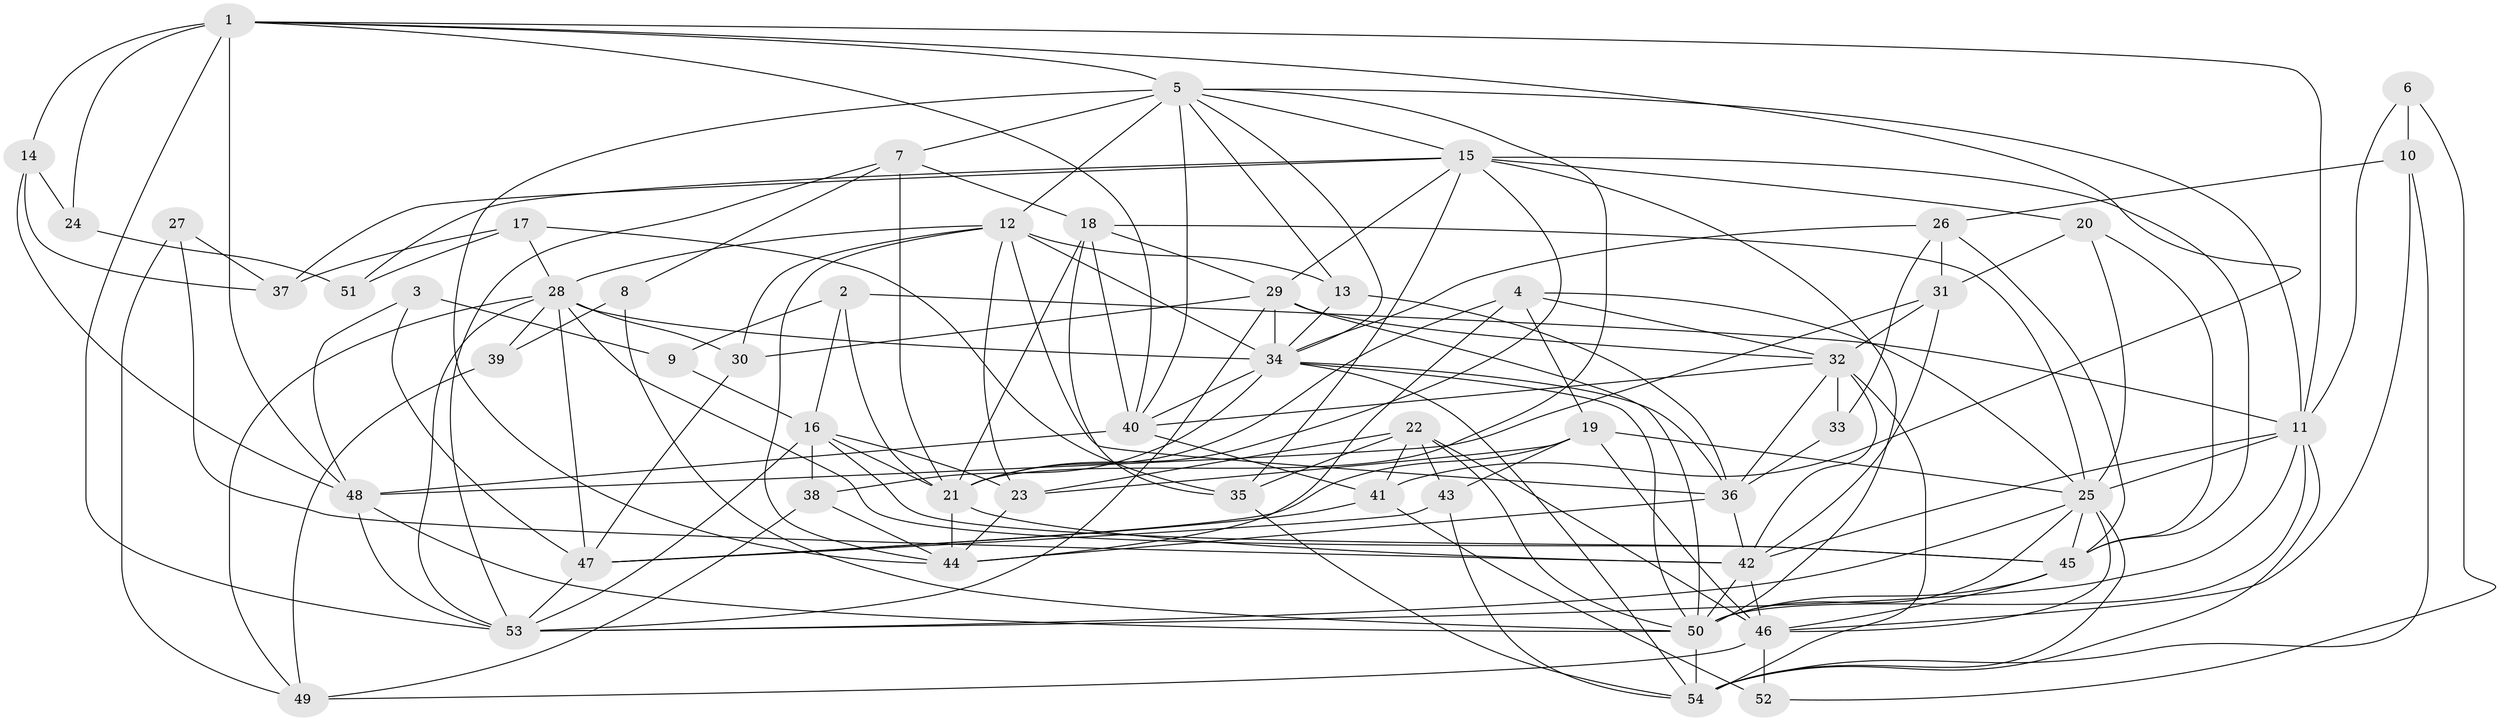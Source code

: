 // original degree distribution, {5: 0.18045112781954886, 2: 0.08270676691729323, 4: 0.2932330827067669, 3: 0.3157894736842105, 7: 0.03007518796992481, 8: 0.007518796992481203, 6: 0.09022556390977443}
// Generated by graph-tools (version 1.1) at 2025/37/03/04/25 23:37:06]
// undirected, 54 vertices, 160 edges
graph export_dot {
  node [color=gray90,style=filled];
  1;
  2;
  3;
  4;
  5;
  6;
  7;
  8;
  9;
  10;
  11;
  12;
  13;
  14;
  15;
  16;
  17;
  18;
  19;
  20;
  21;
  22;
  23;
  24;
  25;
  26;
  27;
  28;
  29;
  30;
  31;
  32;
  33;
  34;
  35;
  36;
  37;
  38;
  39;
  40;
  41;
  42;
  43;
  44;
  45;
  46;
  47;
  48;
  49;
  50;
  51;
  52;
  53;
  54;
  1 -- 5 [weight=1.0];
  1 -- 11 [weight=1.0];
  1 -- 14 [weight=1.0];
  1 -- 24 [weight=1.0];
  1 -- 40 [weight=1.0];
  1 -- 41 [weight=1.0];
  1 -- 48 [weight=1.0];
  1 -- 53 [weight=2.0];
  2 -- 9 [weight=2.0];
  2 -- 11 [weight=1.0];
  2 -- 16 [weight=1.0];
  2 -- 21 [weight=1.0];
  3 -- 9 [weight=2.0];
  3 -- 47 [weight=1.0];
  3 -- 48 [weight=1.0];
  4 -- 19 [weight=1.0];
  4 -- 21 [weight=1.0];
  4 -- 25 [weight=1.0];
  4 -- 32 [weight=1.0];
  4 -- 44 [weight=1.0];
  5 -- 7 [weight=1.0];
  5 -- 11 [weight=1.0];
  5 -- 12 [weight=3.0];
  5 -- 13 [weight=1.0];
  5 -- 15 [weight=1.0];
  5 -- 21 [weight=1.0];
  5 -- 34 [weight=1.0];
  5 -- 40 [weight=1.0];
  5 -- 44 [weight=1.0];
  6 -- 10 [weight=1.0];
  6 -- 11 [weight=1.0];
  6 -- 52 [weight=1.0];
  7 -- 8 [weight=1.0];
  7 -- 18 [weight=1.0];
  7 -- 21 [weight=1.0];
  7 -- 53 [weight=1.0];
  8 -- 39 [weight=1.0];
  8 -- 50 [weight=1.0];
  9 -- 16 [weight=1.0];
  10 -- 26 [weight=1.0];
  10 -- 46 [weight=1.0];
  10 -- 54 [weight=1.0];
  11 -- 25 [weight=1.0];
  11 -- 42 [weight=1.0];
  11 -- 50 [weight=1.0];
  11 -- 53 [weight=1.0];
  11 -- 54 [weight=1.0];
  12 -- 13 [weight=1.0];
  12 -- 23 [weight=2.0];
  12 -- 28 [weight=1.0];
  12 -- 30 [weight=1.0];
  12 -- 34 [weight=1.0];
  12 -- 36 [weight=1.0];
  12 -- 44 [weight=1.0];
  13 -- 34 [weight=1.0];
  13 -- 36 [weight=1.0];
  14 -- 24 [weight=1.0];
  14 -- 37 [weight=1.0];
  14 -- 48 [weight=1.0];
  15 -- 20 [weight=1.0];
  15 -- 21 [weight=1.0];
  15 -- 29 [weight=1.0];
  15 -- 35 [weight=1.0];
  15 -- 37 [weight=1.0];
  15 -- 45 [weight=1.0];
  15 -- 50 [weight=1.0];
  15 -- 51 [weight=1.0];
  16 -- 21 [weight=1.0];
  16 -- 23 [weight=1.0];
  16 -- 38 [weight=1.0];
  16 -- 45 [weight=1.0];
  16 -- 53 [weight=1.0];
  17 -- 28 [weight=1.0];
  17 -- 35 [weight=3.0];
  17 -- 37 [weight=1.0];
  17 -- 51 [weight=2.0];
  18 -- 21 [weight=1.0];
  18 -- 25 [weight=1.0];
  18 -- 29 [weight=1.0];
  18 -- 35 [weight=1.0];
  18 -- 40 [weight=1.0];
  19 -- 23 [weight=1.0];
  19 -- 25 [weight=1.0];
  19 -- 43 [weight=1.0];
  19 -- 46 [weight=1.0];
  19 -- 47 [weight=1.0];
  20 -- 25 [weight=1.0];
  20 -- 31 [weight=1.0];
  20 -- 45 [weight=1.0];
  21 -- 42 [weight=1.0];
  21 -- 44 [weight=1.0];
  22 -- 23 [weight=2.0];
  22 -- 35 [weight=1.0];
  22 -- 41 [weight=1.0];
  22 -- 43 [weight=1.0];
  22 -- 46 [weight=1.0];
  22 -- 50 [weight=1.0];
  23 -- 44 [weight=1.0];
  24 -- 51 [weight=1.0];
  25 -- 45 [weight=1.0];
  25 -- 46 [weight=1.0];
  25 -- 50 [weight=1.0];
  25 -- 53 [weight=1.0];
  25 -- 54 [weight=1.0];
  26 -- 31 [weight=1.0];
  26 -- 33 [weight=1.0];
  26 -- 34 [weight=1.0];
  26 -- 45 [weight=1.0];
  27 -- 37 [weight=1.0];
  27 -- 42 [weight=1.0];
  27 -- 49 [weight=1.0];
  28 -- 30 [weight=1.0];
  28 -- 34 [weight=1.0];
  28 -- 39 [weight=1.0];
  28 -- 45 [weight=1.0];
  28 -- 47 [weight=1.0];
  28 -- 49 [weight=1.0];
  28 -- 53 [weight=1.0];
  29 -- 30 [weight=1.0];
  29 -- 32 [weight=1.0];
  29 -- 34 [weight=1.0];
  29 -- 50 [weight=1.0];
  29 -- 53 [weight=2.0];
  30 -- 47 [weight=1.0];
  31 -- 32 [weight=2.0];
  31 -- 42 [weight=1.0];
  31 -- 48 [weight=1.0];
  32 -- 33 [weight=2.0];
  32 -- 36 [weight=1.0];
  32 -- 40 [weight=2.0];
  32 -- 42 [weight=1.0];
  32 -- 54 [weight=2.0];
  33 -- 36 [weight=1.0];
  34 -- 36 [weight=3.0];
  34 -- 38 [weight=1.0];
  34 -- 40 [weight=1.0];
  34 -- 50 [weight=1.0];
  34 -- 54 [weight=1.0];
  35 -- 54 [weight=2.0];
  36 -- 42 [weight=1.0];
  36 -- 44 [weight=1.0];
  38 -- 44 [weight=1.0];
  38 -- 49 [weight=1.0];
  39 -- 49 [weight=1.0];
  40 -- 41 [weight=1.0];
  40 -- 48 [weight=1.0];
  41 -- 47 [weight=1.0];
  41 -- 52 [weight=1.0];
  42 -- 46 [weight=1.0];
  42 -- 50 [weight=1.0];
  43 -- 47 [weight=1.0];
  43 -- 54 [weight=1.0];
  45 -- 46 [weight=1.0];
  45 -- 50 [weight=1.0];
  46 -- 49 [weight=1.0];
  46 -- 52 [weight=1.0];
  47 -- 53 [weight=1.0];
  48 -- 50 [weight=1.0];
  48 -- 53 [weight=2.0];
  50 -- 54 [weight=2.0];
}

